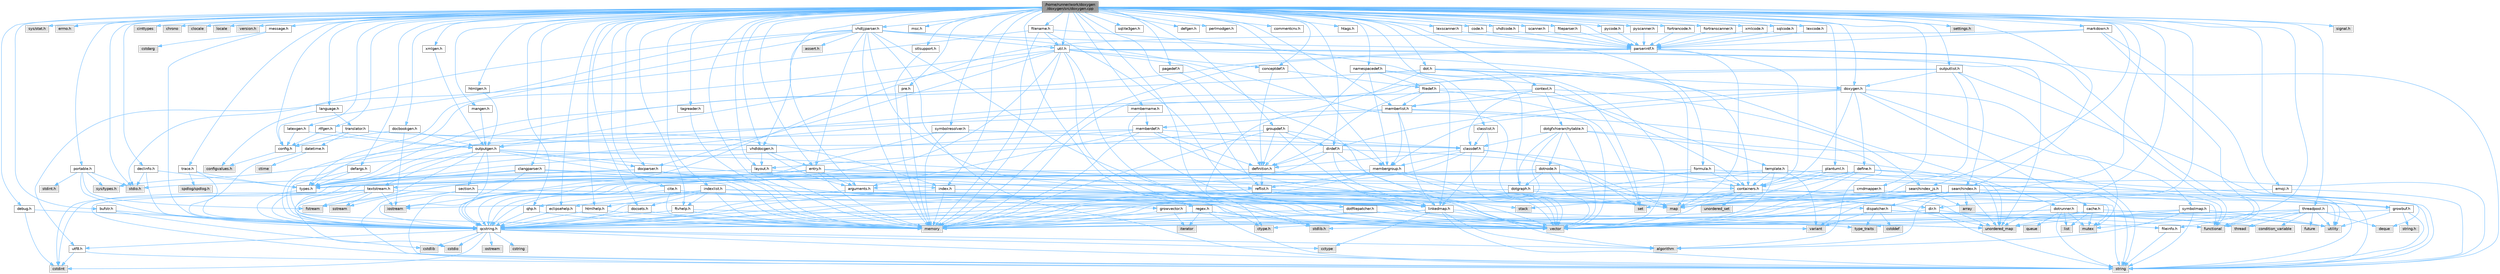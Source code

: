 digraph "/home/runner/work/doxygen/doxygen/src/doxygen.cpp"
{
 // INTERACTIVE_SVG=YES
 // LATEX_PDF_SIZE
  bgcolor="transparent";
  edge [fontname=Helvetica,fontsize=10,labelfontname=Helvetica,labelfontsize=10];
  node [fontname=Helvetica,fontsize=10,shape=box,height=0.2,width=0.4];
  Node1 [label="/home/runner/work/doxygen\l/doxygen/src/doxygen.cpp",height=0.2,width=0.4,color="gray40", fillcolor="grey60", style="filled", fontcolor="black",tooltip=" "];
  Node1 -> Node2 [color="steelblue1",style="solid"];
  Node2 [label="stdio.h",height=0.2,width=0.4,color="grey60", fillcolor="#E0E0E0", style="filled",tooltip=" "];
  Node1 -> Node3 [color="steelblue1",style="solid"];
  Node3 [label="stdlib.h",height=0.2,width=0.4,color="grey60", fillcolor="#E0E0E0", style="filled",tooltip=" "];
  Node1 -> Node4 [color="steelblue1",style="solid"];
  Node4 [label="sys/stat.h",height=0.2,width=0.4,color="grey60", fillcolor="#E0E0E0", style="filled",tooltip=" "];
  Node1 -> Node5 [color="steelblue1",style="solid"];
  Node5 [label="errno.h",height=0.2,width=0.4,color="grey60", fillcolor="#E0E0E0", style="filled",tooltip=" "];
  Node1 -> Node6 [color="steelblue1",style="solid"];
  Node6 [label="algorithm",height=0.2,width=0.4,color="grey60", fillcolor="#E0E0E0", style="filled",tooltip=" "];
  Node1 -> Node7 [color="steelblue1",style="solid"];
  Node7 [label="unordered_map",height=0.2,width=0.4,color="grey60", fillcolor="#E0E0E0", style="filled",tooltip=" "];
  Node1 -> Node8 [color="steelblue1",style="solid"];
  Node8 [label="memory",height=0.2,width=0.4,color="grey60", fillcolor="#E0E0E0", style="filled",tooltip=" "];
  Node1 -> Node9 [color="steelblue1",style="solid"];
  Node9 [label="cinttypes",height=0.2,width=0.4,color="grey60", fillcolor="#E0E0E0", style="filled",tooltip=" "];
  Node1 -> Node10 [color="steelblue1",style="solid"];
  Node10 [label="chrono",height=0.2,width=0.4,color="grey60", fillcolor="#E0E0E0", style="filled",tooltip=" "];
  Node1 -> Node11 [color="steelblue1",style="solid"];
  Node11 [label="clocale",height=0.2,width=0.4,color="grey60", fillcolor="#E0E0E0", style="filled",tooltip=" "];
  Node1 -> Node12 [color="steelblue1",style="solid"];
  Node12 [label="locale",height=0.2,width=0.4,color="grey60", fillcolor="#E0E0E0", style="filled",tooltip=" "];
  Node1 -> Node13 [color="steelblue1",style="solid"];
  Node13 [label="version.h",height=0.2,width=0.4,color="grey60", fillcolor="#E0E0E0", style="filled",tooltip=" "];
  Node1 -> Node14 [color="steelblue1",style="solid"];
  Node14 [label="doxygen.h",height=0.2,width=0.4,color="grey40", fillcolor="white", style="filled",URL="$d1/da1/doxygen_8h.html",tooltip=" "];
  Node14 -> Node15 [color="steelblue1",style="solid"];
  Node15 [label="mutex",height=0.2,width=0.4,color="grey60", fillcolor="#E0E0E0", style="filled",tooltip=" "];
  Node14 -> Node16 [color="steelblue1",style="solid"];
  Node16 [label="containers.h",height=0.2,width=0.4,color="grey40", fillcolor="white", style="filled",URL="$d5/d75/containers_8h.html",tooltip=" "];
  Node16 -> Node17 [color="steelblue1",style="solid"];
  Node17 [label="vector",height=0.2,width=0.4,color="grey60", fillcolor="#E0E0E0", style="filled",tooltip=" "];
  Node16 -> Node18 [color="steelblue1",style="solid"];
  Node18 [label="string",height=0.2,width=0.4,color="grey60", fillcolor="#E0E0E0", style="filled",tooltip=" "];
  Node16 -> Node19 [color="steelblue1",style="solid"];
  Node19 [label="set",height=0.2,width=0.4,color="grey60", fillcolor="#E0E0E0", style="filled",tooltip=" "];
  Node16 -> Node20 [color="steelblue1",style="solid"];
  Node20 [label="map",height=0.2,width=0.4,color="grey60", fillcolor="#E0E0E0", style="filled",tooltip=" "];
  Node16 -> Node21 [color="steelblue1",style="solid"];
  Node21 [label="unordered_set",height=0.2,width=0.4,color="grey60", fillcolor="#E0E0E0", style="filled",tooltip=" "];
  Node16 -> Node7 [color="steelblue1",style="solid"];
  Node16 -> Node22 [color="steelblue1",style="solid"];
  Node22 [label="stack",height=0.2,width=0.4,color="grey60", fillcolor="#E0E0E0", style="filled",tooltip=" "];
  Node14 -> Node23 [color="steelblue1",style="solid"];
  Node23 [label="membergroup.h",height=0.2,width=0.4,color="grey40", fillcolor="white", style="filled",URL="$d9/d11/membergroup_8h.html",tooltip=" "];
  Node23 -> Node17 [color="steelblue1",style="solid"];
  Node23 -> Node20 [color="steelblue1",style="solid"];
  Node23 -> Node8 [color="steelblue1",style="solid"];
  Node23 -> Node24 [color="steelblue1",style="solid"];
  Node24 [label="types.h",height=0.2,width=0.4,color="grey40", fillcolor="white", style="filled",URL="$d9/d49/types_8h.html",tooltip="This file contains a number of basic enums and types."];
  Node24 -> Node25 [color="steelblue1",style="solid"];
  Node25 [label="qcstring.h",height=0.2,width=0.4,color="grey40", fillcolor="white", style="filled",URL="$d7/d5c/qcstring_8h.html",tooltip=" "];
  Node25 -> Node18 [color="steelblue1",style="solid"];
  Node25 -> Node6 [color="steelblue1",style="solid"];
  Node25 -> Node26 [color="steelblue1",style="solid"];
  Node26 [label="cctype",height=0.2,width=0.4,color="grey60", fillcolor="#E0E0E0", style="filled",tooltip=" "];
  Node25 -> Node27 [color="steelblue1",style="solid"];
  Node27 [label="cstring",height=0.2,width=0.4,color="grey60", fillcolor="#E0E0E0", style="filled",tooltip=" "];
  Node25 -> Node28 [color="steelblue1",style="solid"];
  Node28 [label="cstdio",height=0.2,width=0.4,color="grey60", fillcolor="#E0E0E0", style="filled",tooltip=" "];
  Node25 -> Node29 [color="steelblue1",style="solid"];
  Node29 [label="cstdlib",height=0.2,width=0.4,color="grey60", fillcolor="#E0E0E0", style="filled",tooltip=" "];
  Node25 -> Node30 [color="steelblue1",style="solid"];
  Node30 [label="cstdint",height=0.2,width=0.4,color="grey60", fillcolor="#E0E0E0", style="filled",tooltip=" "];
  Node25 -> Node31 [color="steelblue1",style="solid"];
  Node31 [label="ostream",height=0.2,width=0.4,color="grey60", fillcolor="#E0E0E0", style="filled",tooltip=" "];
  Node25 -> Node32 [color="steelblue1",style="solid"];
  Node32 [label="utf8.h",height=0.2,width=0.4,color="grey40", fillcolor="white", style="filled",URL="$db/d7c/utf8_8h.html",tooltip="Various UTF8 related helper functions."];
  Node32 -> Node30 [color="steelblue1",style="solid"];
  Node32 -> Node18 [color="steelblue1",style="solid"];
  Node23 -> Node33 [color="steelblue1",style="solid"];
  Node33 [label="reflist.h",height=0.2,width=0.4,color="grey40", fillcolor="white", style="filled",URL="$d1/d02/reflist_8h.html",tooltip=" "];
  Node33 -> Node17 [color="steelblue1",style="solid"];
  Node33 -> Node7 [color="steelblue1",style="solid"];
  Node33 -> Node8 [color="steelblue1",style="solid"];
  Node33 -> Node25 [color="steelblue1",style="solid"];
  Node33 -> Node34 [color="steelblue1",style="solid"];
  Node34 [label="linkedmap.h",height=0.2,width=0.4,color="grey40", fillcolor="white", style="filled",URL="$da/de1/linkedmap_8h.html",tooltip=" "];
  Node34 -> Node7 [color="steelblue1",style="solid"];
  Node34 -> Node17 [color="steelblue1",style="solid"];
  Node34 -> Node8 [color="steelblue1",style="solid"];
  Node34 -> Node18 [color="steelblue1",style="solid"];
  Node34 -> Node6 [color="steelblue1",style="solid"];
  Node34 -> Node26 [color="steelblue1",style="solid"];
  Node34 -> Node25 [color="steelblue1",style="solid"];
  Node14 -> Node35 [color="steelblue1",style="solid"];
  Node35 [label="dirdef.h",height=0.2,width=0.4,color="grey40", fillcolor="white", style="filled",URL="$d6/d15/dirdef_8h.html",tooltip=" "];
  Node35 -> Node17 [color="steelblue1",style="solid"];
  Node35 -> Node20 [color="steelblue1",style="solid"];
  Node35 -> Node25 [color="steelblue1",style="solid"];
  Node35 -> Node34 [color="steelblue1",style="solid"];
  Node35 -> Node36 [color="steelblue1",style="solid"];
  Node36 [label="definition.h",height=0.2,width=0.4,color="grey40", fillcolor="white", style="filled",URL="$df/da1/definition_8h.html",tooltip=" "];
  Node36 -> Node17 [color="steelblue1",style="solid"];
  Node36 -> Node24 [color="steelblue1",style="solid"];
  Node36 -> Node33 [color="steelblue1",style="solid"];
  Node14 -> Node37 [color="steelblue1",style="solid"];
  Node37 [label="memberlist.h",height=0.2,width=0.4,color="grey40", fillcolor="white", style="filled",URL="$dd/d78/memberlist_8h.html",tooltip=" "];
  Node37 -> Node17 [color="steelblue1",style="solid"];
  Node37 -> Node6 [color="steelblue1",style="solid"];
  Node37 -> Node38 [color="steelblue1",style="solid"];
  Node38 [label="memberdef.h",height=0.2,width=0.4,color="grey40", fillcolor="white", style="filled",URL="$d4/d46/memberdef_8h.html",tooltip=" "];
  Node38 -> Node17 [color="steelblue1",style="solid"];
  Node38 -> Node8 [color="steelblue1",style="solid"];
  Node38 -> Node39 [color="steelblue1",style="solid"];
  Node39 [label="sys/types.h",height=0.2,width=0.4,color="grey60", fillcolor="#E0E0E0", style="filled",tooltip=" "];
  Node38 -> Node24 [color="steelblue1",style="solid"];
  Node38 -> Node36 [color="steelblue1",style="solid"];
  Node38 -> Node40 [color="steelblue1",style="solid"];
  Node40 [label="arguments.h",height=0.2,width=0.4,color="grey40", fillcolor="white", style="filled",URL="$df/d9b/arguments_8h.html",tooltip=" "];
  Node40 -> Node17 [color="steelblue1",style="solid"];
  Node40 -> Node25 [color="steelblue1",style="solid"];
  Node38 -> Node41 [color="steelblue1",style="solid"];
  Node41 [label="classdef.h",height=0.2,width=0.4,color="grey40", fillcolor="white", style="filled",URL="$d1/da6/classdef_8h.html",tooltip=" "];
  Node41 -> Node17 [color="steelblue1",style="solid"];
  Node41 -> Node19 [color="steelblue1",style="solid"];
  Node41 -> Node16 [color="steelblue1",style="solid"];
  Node41 -> Node36 [color="steelblue1",style="solid"];
  Node41 -> Node40 [color="steelblue1",style="solid"];
  Node41 -> Node23 [color="steelblue1",style="solid"];
  Node37 -> Node34 [color="steelblue1",style="solid"];
  Node37 -> Node24 [color="steelblue1",style="solid"];
  Node37 -> Node23 [color="steelblue1",style="solid"];
  Node14 -> Node42 [color="steelblue1",style="solid"];
  Node42 [label="define.h",height=0.2,width=0.4,color="grey40", fillcolor="white", style="filled",URL="$df/d67/define_8h.html",tooltip=" "];
  Node42 -> Node17 [color="steelblue1",style="solid"];
  Node42 -> Node8 [color="steelblue1",style="solid"];
  Node42 -> Node18 [color="steelblue1",style="solid"];
  Node42 -> Node7 [color="steelblue1",style="solid"];
  Node42 -> Node25 [color="steelblue1",style="solid"];
  Node42 -> Node16 [color="steelblue1",style="solid"];
  Node14 -> Node43 [color="steelblue1",style="solid"];
  Node43 [label="cache.h",height=0.2,width=0.4,color="grey40", fillcolor="white", style="filled",URL="$d3/d26/cache_8h.html",tooltip=" "];
  Node43 -> Node44 [color="steelblue1",style="solid"];
  Node44 [label="list",height=0.2,width=0.4,color="grey60", fillcolor="#E0E0E0", style="filled",tooltip=" "];
  Node43 -> Node7 [color="steelblue1",style="solid"];
  Node43 -> Node15 [color="steelblue1",style="solid"];
  Node43 -> Node45 [color="steelblue1",style="solid"];
  Node45 [label="utility",height=0.2,width=0.4,color="grey60", fillcolor="#E0E0E0", style="filled",tooltip=" "];
  Node43 -> Node46 [color="steelblue1",style="solid"];
  Node46 [label="ctype.h",height=0.2,width=0.4,color="grey60", fillcolor="#E0E0E0", style="filled",tooltip=" "];
  Node14 -> Node47 [color="steelblue1",style="solid"];
  Node47 [label="symbolmap.h",height=0.2,width=0.4,color="grey40", fillcolor="white", style="filled",URL="$d7/ddd/symbolmap_8h.html",tooltip=" "];
  Node47 -> Node6 [color="steelblue1",style="solid"];
  Node47 -> Node7 [color="steelblue1",style="solid"];
  Node47 -> Node17 [color="steelblue1",style="solid"];
  Node47 -> Node18 [color="steelblue1",style="solid"];
  Node47 -> Node45 [color="steelblue1",style="solid"];
  Node1 -> Node48 [color="steelblue1",style="solid"];
  Node48 [label="scanner.h",height=0.2,width=0.4,color="grey40", fillcolor="white", style="filled",URL="$db/d62/scanner_8h.html",tooltip=" "];
  Node48 -> Node49 [color="steelblue1",style="solid"];
  Node49 [label="parserintf.h",height=0.2,width=0.4,color="grey40", fillcolor="white", style="filled",URL="$da/d55/parserintf_8h.html",tooltip=" "];
  Node49 -> Node50 [color="steelblue1",style="solid"];
  Node50 [label="functional",height=0.2,width=0.4,color="grey60", fillcolor="#E0E0E0", style="filled",tooltip=" "];
  Node49 -> Node8 [color="steelblue1",style="solid"];
  Node49 -> Node20 [color="steelblue1",style="solid"];
  Node49 -> Node18 [color="steelblue1",style="solid"];
  Node49 -> Node24 [color="steelblue1",style="solid"];
  Node49 -> Node16 [color="steelblue1",style="solid"];
  Node1 -> Node51 [color="steelblue1",style="solid"];
  Node51 [label="entry.h",height=0.2,width=0.4,color="grey40", fillcolor="white", style="filled",URL="$d1/dc6/entry_8h.html",tooltip=" "];
  Node51 -> Node17 [color="steelblue1",style="solid"];
  Node51 -> Node8 [color="steelblue1",style="solid"];
  Node51 -> Node52 [color="steelblue1",style="solid"];
  Node52 [label="sstream",height=0.2,width=0.4,color="grey60", fillcolor="#E0E0E0", style="filled",tooltip=" "];
  Node51 -> Node24 [color="steelblue1",style="solid"];
  Node51 -> Node40 [color="steelblue1",style="solid"];
  Node51 -> Node33 [color="steelblue1",style="solid"];
  Node51 -> Node53 [color="steelblue1",style="solid"];
  Node53 [label="textstream.h",height=0.2,width=0.4,color="grey40", fillcolor="white", style="filled",URL="$d4/d7d/textstream_8h.html",tooltip=" "];
  Node53 -> Node18 [color="steelblue1",style="solid"];
  Node53 -> Node54 [color="steelblue1",style="solid"];
  Node54 [label="iostream",height=0.2,width=0.4,color="grey60", fillcolor="#E0E0E0", style="filled",tooltip=" "];
  Node53 -> Node52 [color="steelblue1",style="solid"];
  Node53 -> Node30 [color="steelblue1",style="solid"];
  Node53 -> Node28 [color="steelblue1",style="solid"];
  Node53 -> Node55 [color="steelblue1",style="solid"];
  Node55 [label="fstream",height=0.2,width=0.4,color="grey60", fillcolor="#E0E0E0", style="filled",tooltip=" "];
  Node53 -> Node56 [color="steelblue1",style="solid"];
  Node56 [label="type_traits",height=0.2,width=0.4,color="grey60", fillcolor="#E0E0E0", style="filled",tooltip=" "];
  Node53 -> Node25 [color="steelblue1",style="solid"];
  Node1 -> Node57 [color="steelblue1",style="solid"];
  Node57 [label="index.h",height=0.2,width=0.4,color="grey40", fillcolor="white", style="filled",URL="$d1/db5/index_8h.html",tooltip=" "];
  Node57 -> Node8 [color="steelblue1",style="solid"];
  Node57 -> Node17 [color="steelblue1",style="solid"];
  Node57 -> Node20 [color="steelblue1",style="solid"];
  Node57 -> Node25 [color="steelblue1",style="solid"];
  Node1 -> Node58 [color="steelblue1",style="solid"];
  Node58 [label="indexlist.h",height=0.2,width=0.4,color="grey40", fillcolor="white", style="filled",URL="$d5/d61/indexlist_8h.html",tooltip=" "];
  Node58 -> Node45 [color="steelblue1",style="solid"];
  Node58 -> Node17 [color="steelblue1",style="solid"];
  Node58 -> Node8 [color="steelblue1",style="solid"];
  Node58 -> Node15 [color="steelblue1",style="solid"];
  Node58 -> Node59 [color="steelblue1",style="solid"];
  Node59 [label="variant",height=0.2,width=0.4,color="grey60", fillcolor="#E0E0E0", style="filled",tooltip=" "];
  Node58 -> Node25 [color="steelblue1",style="solid"];
  Node58 -> Node60 [color="steelblue1",style="solid"];
  Node60 [label="dispatcher.h",height=0.2,width=0.4,color="grey40", fillcolor="white", style="filled",URL="$da/d73/dispatcher_8h.html",tooltip=" "];
  Node60 -> Node61 [color="steelblue1",style="solid"];
  Node61 [label="cstddef",height=0.2,width=0.4,color="grey60", fillcolor="#E0E0E0", style="filled",tooltip=" "];
  Node60 -> Node45 [color="steelblue1",style="solid"];
  Node60 -> Node50 [color="steelblue1",style="solid"];
  Node60 -> Node59 [color="steelblue1",style="solid"];
  Node60 -> Node56 [color="steelblue1",style="solid"];
  Node58 -> Node62 [color="steelblue1",style="solid"];
  Node62 [label="docsets.h",height=0.2,width=0.4,color="grey40", fillcolor="white", style="filled",URL="$d1/db2/docsets_8h.html",tooltip=" "];
  Node62 -> Node8 [color="steelblue1",style="solid"];
  Node62 -> Node25 [color="steelblue1",style="solid"];
  Node58 -> Node63 [color="steelblue1",style="solid"];
  Node63 [label="eclipsehelp.h",height=0.2,width=0.4,color="grey40", fillcolor="white", style="filled",URL="$db/d9e/eclipsehelp_8h.html",tooltip=" "];
  Node63 -> Node8 [color="steelblue1",style="solid"];
  Node63 -> Node25 [color="steelblue1",style="solid"];
  Node58 -> Node64 [color="steelblue1",style="solid"];
  Node64 [label="ftvhelp.h",height=0.2,width=0.4,color="grey40", fillcolor="white", style="filled",URL="$d2/d4a/ftvhelp_8h.html",tooltip=" "];
  Node64 -> Node8 [color="steelblue1",style="solid"];
  Node64 -> Node17 [color="steelblue1",style="solid"];
  Node64 -> Node25 [color="steelblue1",style="solid"];
  Node58 -> Node65 [color="steelblue1",style="solid"];
  Node65 [label="htmlhelp.h",height=0.2,width=0.4,color="grey40", fillcolor="white", style="filled",URL="$d8/dc3/htmlhelp_8h.html",tooltip=" "];
  Node65 -> Node8 [color="steelblue1",style="solid"];
  Node65 -> Node25 [color="steelblue1",style="solid"];
  Node58 -> Node66 [color="steelblue1",style="solid"];
  Node66 [label="qhp.h",height=0.2,width=0.4,color="grey40", fillcolor="white", style="filled",URL="$dc/d20/qhp_8h.html",tooltip=" "];
  Node66 -> Node8 [color="steelblue1",style="solid"];
  Node66 -> Node25 [color="steelblue1",style="solid"];
  Node1 -> Node67 [color="steelblue1",style="solid"];
  Node67 [label="message.h",height=0.2,width=0.4,color="grey40", fillcolor="white", style="filled",URL="$d2/d0d/message_8h.html",tooltip=" "];
  Node67 -> Node68 [color="steelblue1",style="solid"];
  Node68 [label="cstdarg",height=0.2,width=0.4,color="grey60", fillcolor="#E0E0E0", style="filled",tooltip=" "];
  Node67 -> Node25 [color="steelblue1",style="solid"];
  Node1 -> Node69 [color="steelblue1",style="solid"];
  Node69 [label="config.h",height=0.2,width=0.4,color="grey40", fillcolor="white", style="filled",URL="$db/d16/config_8h.html",tooltip=" "];
  Node69 -> Node70 [color="steelblue1",style="solid"];
  Node70 [label="configvalues.h",height=0.2,width=0.4,color="grey60", fillcolor="#E0E0E0", style="filled",tooltip=" "];
  Node1 -> Node71 [color="steelblue1",style="solid"];
  Node71 [label="util.h",height=0.2,width=0.4,color="grey40", fillcolor="white", style="filled",URL="$d8/d3c/util_8h.html",tooltip="A bunch of utility functions."];
  Node71 -> Node8 [color="steelblue1",style="solid"];
  Node71 -> Node7 [color="steelblue1",style="solid"];
  Node71 -> Node6 [color="steelblue1",style="solid"];
  Node71 -> Node50 [color="steelblue1",style="solid"];
  Node71 -> Node55 [color="steelblue1",style="solid"];
  Node71 -> Node46 [color="steelblue1",style="solid"];
  Node71 -> Node24 [color="steelblue1",style="solid"];
  Node71 -> Node72 [color="steelblue1",style="solid"];
  Node72 [label="docparser.h",height=0.2,width=0.4,color="grey40", fillcolor="white", style="filled",URL="$de/d9c/docparser_8h.html",tooltip=" "];
  Node72 -> Node2 [color="steelblue1",style="solid"];
  Node72 -> Node8 [color="steelblue1",style="solid"];
  Node72 -> Node25 [color="steelblue1",style="solid"];
  Node72 -> Node73 [color="steelblue1",style="solid"];
  Node73 [label="growvector.h",height=0.2,width=0.4,color="grey40", fillcolor="white", style="filled",URL="$d7/d50/growvector_8h.html",tooltip=" "];
  Node73 -> Node17 [color="steelblue1",style="solid"];
  Node73 -> Node8 [color="steelblue1",style="solid"];
  Node73 -> Node74 [color="steelblue1",style="solid"];
  Node74 [label="iterator",height=0.2,width=0.4,color="grey60", fillcolor="#E0E0E0", style="filled",tooltip=" "];
  Node71 -> Node16 [color="steelblue1",style="solid"];
  Node71 -> Node75 [color="steelblue1",style="solid"];
  Node75 [label="outputgen.h",height=0.2,width=0.4,color="grey40", fillcolor="white", style="filled",URL="$df/d06/outputgen_8h.html",tooltip=" "];
  Node75 -> Node8 [color="steelblue1",style="solid"];
  Node75 -> Node22 [color="steelblue1",style="solid"];
  Node75 -> Node54 [color="steelblue1",style="solid"];
  Node75 -> Node55 [color="steelblue1",style="solid"];
  Node75 -> Node24 [color="steelblue1",style="solid"];
  Node75 -> Node57 [color="steelblue1",style="solid"];
  Node75 -> Node76 [color="steelblue1",style="solid"];
  Node76 [label="section.h",height=0.2,width=0.4,color="grey40", fillcolor="white", style="filled",URL="$d1/d2a/section_8h.html",tooltip=" "];
  Node76 -> Node18 [color="steelblue1",style="solid"];
  Node76 -> Node7 [color="steelblue1",style="solid"];
  Node76 -> Node25 [color="steelblue1",style="solid"];
  Node76 -> Node34 [color="steelblue1",style="solid"];
  Node75 -> Node53 [color="steelblue1",style="solid"];
  Node75 -> Node72 [color="steelblue1",style="solid"];
  Node71 -> Node77 [color="steelblue1",style="solid"];
  Node77 [label="regex.h",height=0.2,width=0.4,color="grey40", fillcolor="white", style="filled",URL="$d1/d21/regex_8h.html",tooltip=" "];
  Node77 -> Node8 [color="steelblue1",style="solid"];
  Node77 -> Node18 [color="steelblue1",style="solid"];
  Node77 -> Node17 [color="steelblue1",style="solid"];
  Node77 -> Node74 [color="steelblue1",style="solid"];
  Node71 -> Node78 [color="steelblue1",style="solid"];
  Node78 [label="conceptdef.h",height=0.2,width=0.4,color="grey40", fillcolor="white", style="filled",URL="$da/df1/conceptdef_8h.html",tooltip=" "];
  Node78 -> Node36 [color="steelblue1",style="solid"];
  Node78 -> Node79 [color="steelblue1",style="solid"];
  Node79 [label="filedef.h",height=0.2,width=0.4,color="grey40", fillcolor="white", style="filled",URL="$d4/d3a/filedef_8h.html",tooltip=" "];
  Node79 -> Node19 [color="steelblue1",style="solid"];
  Node79 -> Node36 [color="steelblue1",style="solid"];
  Node79 -> Node37 [color="steelblue1",style="solid"];
  Node79 -> Node16 [color="steelblue1",style="solid"];
  Node1 -> Node80 [color="steelblue1",style="solid"];
  Node80 [label="pre.h",height=0.2,width=0.4,color="grey40", fillcolor="white", style="filled",URL="$d3/dbd/pre_8h.html",tooltip=" "];
  Node80 -> Node8 [color="steelblue1",style="solid"];
  Node1 -> Node81 [color="steelblue1",style="solid"];
  Node81 [label="tagreader.h",height=0.2,width=0.4,color="grey40", fillcolor="white", style="filled",URL="$d5/d61/tagreader_8h.html",tooltip=" "];
  Node81 -> Node8 [color="steelblue1",style="solid"];
  Node1 -> Node82 [color="steelblue1",style="solid"];
  Node82 [label="dot.h",height=0.2,width=0.4,color="grey40", fillcolor="white", style="filled",URL="$d6/d4a/dot_8h.html",tooltip=" "];
  Node82 -> Node20 [color="steelblue1",style="solid"];
  Node82 -> Node25 [color="steelblue1",style="solid"];
  Node82 -> Node83 [color="steelblue1",style="solid"];
  Node83 [label="dotgraph.h",height=0.2,width=0.4,color="grey40", fillcolor="white", style="filled",URL="$d0/daa/dotgraph_8h.html",tooltip=" "];
  Node83 -> Node54 [color="steelblue1",style="solid"];
  Node83 -> Node20 [color="steelblue1",style="solid"];
  Node83 -> Node25 [color="steelblue1",style="solid"];
  Node83 -> Node84 [color="steelblue1",style="solid"];
  Node84 [label="dir.h",height=0.2,width=0.4,color="grey40", fillcolor="white", style="filled",URL="$df/d9c/dir_8h.html",tooltip=" "];
  Node84 -> Node18 [color="steelblue1",style="solid"];
  Node84 -> Node8 [color="steelblue1",style="solid"];
  Node84 -> Node85 [color="steelblue1",style="solid"];
  Node85 [label="fileinfo.h",height=0.2,width=0.4,color="grey40", fillcolor="white", style="filled",URL="$df/d45/fileinfo_8h.html",tooltip=" "];
  Node85 -> Node18 [color="steelblue1",style="solid"];
  Node82 -> Node86 [color="steelblue1",style="solid"];
  Node86 [label="dotfilepatcher.h",height=0.2,width=0.4,color="grey40", fillcolor="white", style="filled",URL="$d3/d38/dotfilepatcher_8h.html",tooltip=" "];
  Node86 -> Node17 [color="steelblue1",style="solid"];
  Node86 -> Node25 [color="steelblue1",style="solid"];
  Node82 -> Node87 [color="steelblue1",style="solid"];
  Node87 [label="dotrunner.h",height=0.2,width=0.4,color="grey40", fillcolor="white", style="filled",URL="$d2/dd1/dotrunner_8h.html",tooltip=" "];
  Node87 -> Node18 [color="steelblue1",style="solid"];
  Node87 -> Node88 [color="steelblue1",style="solid"];
  Node88 [label="thread",height=0.2,width=0.4,color="grey60", fillcolor="#E0E0E0", style="filled",tooltip=" "];
  Node87 -> Node44 [color="steelblue1",style="solid"];
  Node87 -> Node89 [color="steelblue1",style="solid"];
  Node89 [label="queue",height=0.2,width=0.4,color="grey60", fillcolor="#E0E0E0", style="filled",tooltip=" "];
  Node87 -> Node15 [color="steelblue1",style="solid"];
  Node87 -> Node90 [color="steelblue1",style="solid"];
  Node90 [label="condition_variable",height=0.2,width=0.4,color="grey60", fillcolor="#E0E0E0", style="filled",tooltip=" "];
  Node87 -> Node8 [color="steelblue1",style="solid"];
  Node87 -> Node25 [color="steelblue1",style="solid"];
  Node82 -> Node14 [color="steelblue1",style="solid"];
  Node1 -> Node91 [color="steelblue1",style="solid"];
  Node91 [label="msc.h",height=0.2,width=0.4,color="grey40", fillcolor="white", style="filled",URL="$dc/d66/msc_8h.html",tooltip=" "];
  Node1 -> Node72 [color="steelblue1",style="solid"];
  Node1 -> Node35 [color="steelblue1",style="solid"];
  Node1 -> Node92 [color="steelblue1",style="solid"];
  Node92 [label="outputlist.h",height=0.2,width=0.4,color="grey40", fillcolor="white", style="filled",URL="$d2/db9/outputlist_8h.html",tooltip=" "];
  Node92 -> Node45 [color="steelblue1",style="solid"];
  Node92 -> Node17 [color="steelblue1",style="solid"];
  Node92 -> Node8 [color="steelblue1",style="solid"];
  Node92 -> Node75 [color="steelblue1",style="solid"];
  Node92 -> Node93 [color="steelblue1",style="solid"];
  Node93 [label="searchindex.h",height=0.2,width=0.4,color="grey40", fillcolor="white", style="filled",URL="$de/d07/searchindex_8h.html",tooltip="Web server based search engine."];
  Node93 -> Node8 [color="steelblue1",style="solid"];
  Node93 -> Node17 [color="steelblue1",style="solid"];
  Node93 -> Node20 [color="steelblue1",style="solid"];
  Node93 -> Node7 [color="steelblue1",style="solid"];
  Node93 -> Node18 [color="steelblue1",style="solid"];
  Node93 -> Node94 [color="steelblue1",style="solid"];
  Node94 [label="array",height=0.2,width=0.4,color="grey60", fillcolor="#E0E0E0", style="filled",tooltip=" "];
  Node93 -> Node59 [color="steelblue1",style="solid"];
  Node93 -> Node25 [color="steelblue1",style="solid"];
  Node93 -> Node95 [color="steelblue1",style="solid"];
  Node95 [label="growbuf.h",height=0.2,width=0.4,color="grey40", fillcolor="white", style="filled",URL="$dd/d72/growbuf_8h.html",tooltip=" "];
  Node95 -> Node45 [color="steelblue1",style="solid"];
  Node95 -> Node3 [color="steelblue1",style="solid"];
  Node95 -> Node96 [color="steelblue1",style="solid"];
  Node96 [label="string.h",height=0.2,width=0.4,color="grey60", fillcolor="#E0E0E0", style="filled",tooltip=" "];
  Node95 -> Node18 [color="steelblue1",style="solid"];
  Node93 -> Node60 [color="steelblue1",style="solid"];
  Node92 -> Node14 [color="steelblue1",style="solid"];
  Node1 -> Node97 [color="steelblue1",style="solid"];
  Node97 [label="declinfo.h",height=0.2,width=0.4,color="grey40", fillcolor="white", style="filled",URL="$d2/d4b/declinfo_8h.html",tooltip=" "];
  Node97 -> Node2 [color="steelblue1",style="solid"];
  Node97 -> Node25 [color="steelblue1",style="solid"];
  Node97 -> Node24 [color="steelblue1",style="solid"];
  Node1 -> Node98 [color="steelblue1",style="solid"];
  Node98 [label="htmlgen.h",height=0.2,width=0.4,color="grey40", fillcolor="white", style="filled",URL="$d8/d56/htmlgen_8h.html",tooltip=" "];
  Node98 -> Node75 [color="steelblue1",style="solid"];
  Node1 -> Node99 [color="steelblue1",style="solid"];
  Node99 [label="latexgen.h",height=0.2,width=0.4,color="grey40", fillcolor="white", style="filled",URL="$d6/d9c/latexgen_8h.html",tooltip=" "];
  Node99 -> Node69 [color="steelblue1",style="solid"];
  Node99 -> Node75 [color="steelblue1",style="solid"];
  Node1 -> Node100 [color="steelblue1",style="solid"];
  Node100 [label="mangen.h",height=0.2,width=0.4,color="grey40", fillcolor="white", style="filled",URL="$da/dc0/mangen_8h.html",tooltip=" "];
  Node100 -> Node75 [color="steelblue1",style="solid"];
  Node1 -> Node101 [color="steelblue1",style="solid"];
  Node101 [label="language.h",height=0.2,width=0.4,color="grey40", fillcolor="white", style="filled",URL="$d8/dce/language_8h.html",tooltip=" "];
  Node101 -> Node102 [color="steelblue1",style="solid"];
  Node102 [label="translator.h",height=0.2,width=0.4,color="grey40", fillcolor="white", style="filled",URL="$d9/df1/translator_8h.html",tooltip=" "];
  Node102 -> Node41 [color="steelblue1",style="solid"];
  Node102 -> Node69 [color="steelblue1",style="solid"];
  Node102 -> Node103 [color="steelblue1",style="solid"];
  Node103 [label="datetime.h",height=0.2,width=0.4,color="grey40", fillcolor="white", style="filled",URL="$de/d1b/datetime_8h.html",tooltip=" "];
  Node103 -> Node104 [color="steelblue1",style="solid"];
  Node104 [label="ctime",height=0.2,width=0.4,color="grey60", fillcolor="#E0E0E0", style="filled",tooltip=" "];
  Node103 -> Node25 [color="steelblue1",style="solid"];
  Node102 -> Node57 [color="steelblue1",style="solid"];
  Node101 -> Node70 [color="steelblue1",style="solid"];
  Node1 -> Node105 [color="steelblue1",style="solid"];
  Node105 [label="debug.h",height=0.2,width=0.4,color="grey40", fillcolor="white", style="filled",URL="$db/d16/debug_8h.html",tooltip=" "];
  Node105 -> Node30 [color="steelblue1",style="solid"];
  Node105 -> Node25 [color="steelblue1",style="solid"];
  Node1 -> Node65 [color="steelblue1",style="solid"];
  Node1 -> Node66 [color="steelblue1",style="solid"];
  Node1 -> Node64 [color="steelblue1",style="solid"];
  Node1 -> Node106 [color="steelblue1",style="solid"];
  Node106 [label="defargs.h",height=0.2,width=0.4,color="grey40", fillcolor="white", style="filled",URL="$d8/d65/defargs_8h.html",tooltip=" "];
  Node106 -> Node24 [color="steelblue1",style="solid"];
  Node106 -> Node8 [color="steelblue1",style="solid"];
  Node1 -> Node107 [color="steelblue1",style="solid"];
  Node107 [label="rtfgen.h",height=0.2,width=0.4,color="grey40", fillcolor="white", style="filled",URL="$d4/daa/rtfgen_8h.html",tooltip=" "];
  Node107 -> Node69 [color="steelblue1",style="solid"];
  Node107 -> Node75 [color="steelblue1",style="solid"];
  Node1 -> Node108 [color="steelblue1",style="solid"];
  Node108 [label="sqlite3gen.h",height=0.2,width=0.4,color="grey40", fillcolor="white", style="filled",URL="$d1/d0c/sqlite3gen_8h.html",tooltip=" "];
  Node1 -> Node109 [color="steelblue1",style="solid"];
  Node109 [label="xmlgen.h",height=0.2,width=0.4,color="grey40", fillcolor="white", style="filled",URL="$d9/d67/xmlgen_8h.html",tooltip=" "];
  Node109 -> Node75 [color="steelblue1",style="solid"];
  Node1 -> Node110 [color="steelblue1",style="solid"];
  Node110 [label="docbookgen.h",height=0.2,width=0.4,color="grey40", fillcolor="white", style="filled",URL="$de/dea/docbookgen_8h.html",tooltip=" "];
  Node110 -> Node54 [color="steelblue1",style="solid"];
  Node110 -> Node69 [color="steelblue1",style="solid"];
  Node110 -> Node75 [color="steelblue1",style="solid"];
  Node1 -> Node111 [color="steelblue1",style="solid"];
  Node111 [label="defgen.h",height=0.2,width=0.4,color="grey40", fillcolor="white", style="filled",URL="$d2/d59/defgen_8h.html",tooltip=" "];
  Node1 -> Node112 [color="steelblue1",style="solid"];
  Node112 [label="perlmodgen.h",height=0.2,width=0.4,color="grey40", fillcolor="white", style="filled",URL="$df/d82/perlmodgen_8h.html",tooltip=" "];
  Node1 -> Node33 [color="steelblue1",style="solid"];
  Node1 -> Node113 [color="steelblue1",style="solid"];
  Node113 [label="pagedef.h",height=0.2,width=0.4,color="grey40", fillcolor="white", style="filled",URL="$dd/d66/pagedef_8h.html",tooltip=" "];
  Node113 -> Node36 [color="steelblue1",style="solid"];
  Node1 -> Node114 [color="steelblue1",style="solid"];
  Node114 [label="bufstr.h",height=0.2,width=0.4,color="grey40", fillcolor="white", style="filled",URL="$d4/de5/bufstr_8h.html",tooltip=" "];
  Node114 -> Node29 [color="steelblue1",style="solid"];
  Node114 -> Node25 [color="steelblue1",style="solid"];
  Node1 -> Node115 [color="steelblue1",style="solid"];
  Node115 [label="commentcnv.h",height=0.2,width=0.4,color="grey40", fillcolor="white", style="filled",URL="$de/d9a/commentcnv_8h.html",tooltip="First pass comment processing."];
  Node1 -> Node116 [color="steelblue1",style="solid"];
  Node116 [label="cmdmapper.h",height=0.2,width=0.4,color="grey40", fillcolor="white", style="filled",URL="$d3/d42/cmdmapper_8h.html",tooltip=" "];
  Node116 -> Node20 [color="steelblue1",style="solid"];
  Node116 -> Node18 [color="steelblue1",style="solid"];
  Node116 -> Node25 [color="steelblue1",style="solid"];
  Node1 -> Node93 [color="steelblue1",style="solid"];
  Node1 -> Node117 [color="steelblue1",style="solid"];
  Node117 [label="searchindex_js.h",height=0.2,width=0.4,color="grey40", fillcolor="white", style="filled",URL="$dd/de5/searchindex__js_8h.html",tooltip="Javascript based search engine."];
  Node117 -> Node94 [color="steelblue1",style="solid"];
  Node117 -> Node17 [color="steelblue1",style="solid"];
  Node117 -> Node20 [color="steelblue1",style="solid"];
  Node117 -> Node18 [color="steelblue1",style="solid"];
  Node117 -> Node50 [color="steelblue1",style="solid"];
  Node117 -> Node25 [color="steelblue1",style="solid"];
  Node1 -> Node49 [color="steelblue1",style="solid"];
  Node1 -> Node118 [color="steelblue1",style="solid"];
  Node118 [label="htags.h",height=0.2,width=0.4,color="grey40", fillcolor="white", style="filled",URL="$d7/d85/htags_8h.html",tooltip=" "];
  Node1 -> Node119 [color="steelblue1",style="solid"];
  Node119 [label="pycode.h",height=0.2,width=0.4,color="grey40", fillcolor="white", style="filled",URL="$d8/da2/pycode_8h.html",tooltip=" "];
  Node119 -> Node49 [color="steelblue1",style="solid"];
  Node1 -> Node120 [color="steelblue1",style="solid"];
  Node120 [label="pyscanner.h",height=0.2,width=0.4,color="grey40", fillcolor="white", style="filled",URL="$d8/d4b/pyscanner_8h.html",tooltip=" "];
  Node120 -> Node49 [color="steelblue1",style="solid"];
  Node1 -> Node121 [color="steelblue1",style="solid"];
  Node121 [label="fortrancode.h",height=0.2,width=0.4,color="grey40", fillcolor="white", style="filled",URL="$da/d06/fortrancode_8h.html",tooltip=" "];
  Node121 -> Node49 [color="steelblue1",style="solid"];
  Node1 -> Node122 [color="steelblue1",style="solid"];
  Node122 [label="fortranscanner.h",height=0.2,width=0.4,color="grey40", fillcolor="white", style="filled",URL="$d9/d7b/fortranscanner_8h.html",tooltip=" "];
  Node122 -> Node49 [color="steelblue1",style="solid"];
  Node1 -> Node123 [color="steelblue1",style="solid"];
  Node123 [label="xmlcode.h",height=0.2,width=0.4,color="grey40", fillcolor="white", style="filled",URL="$d3/de2/xmlcode_8h.html",tooltip=" "];
  Node123 -> Node49 [color="steelblue1",style="solid"];
  Node1 -> Node124 [color="steelblue1",style="solid"];
  Node124 [label="sqlcode.h",height=0.2,width=0.4,color="grey40", fillcolor="white", style="filled",URL="$d1/db2/sqlcode_8h.html",tooltip=" "];
  Node124 -> Node49 [color="steelblue1",style="solid"];
  Node1 -> Node125 [color="steelblue1",style="solid"];
  Node125 [label="lexcode.h",height=0.2,width=0.4,color="grey40", fillcolor="white", style="filled",URL="$d0/dec/lexcode_8h.html",tooltip=" "];
  Node125 -> Node49 [color="steelblue1",style="solid"];
  Node1 -> Node126 [color="steelblue1",style="solid"];
  Node126 [label="lexscanner.h",height=0.2,width=0.4,color="grey40", fillcolor="white", style="filled",URL="$d9/dd0/lexscanner_8h.html",tooltip=" "];
  Node126 -> Node49 [color="steelblue1",style="solid"];
  Node1 -> Node127 [color="steelblue1",style="solid"];
  Node127 [label="code.h",height=0.2,width=0.4,color="grey40", fillcolor="white", style="filled",URL="$dd/dd8/code_8h.html",tooltip=" "];
  Node127 -> Node49 [color="steelblue1",style="solid"];
  Node1 -> Node128 [color="steelblue1",style="solid"];
  Node128 [label="portable.h",height=0.2,width=0.4,color="grey40", fillcolor="white", style="filled",URL="$d2/de2/portable_8h.html",tooltip="Portable versions of functions that are platform dependent."];
  Node128 -> Node2 [color="steelblue1",style="solid"];
  Node128 -> Node39 [color="steelblue1",style="solid"];
  Node128 -> Node129 [color="steelblue1",style="solid"];
  Node129 [label="stdint.h",height=0.2,width=0.4,color="grey60", fillcolor="#E0E0E0", style="filled",tooltip=" "];
  Node128 -> Node55 [color="steelblue1",style="solid"];
  Node128 -> Node25 [color="steelblue1",style="solid"];
  Node1 -> Node130 [color="steelblue1",style="solid"];
  Node130 [label="vhdljjparser.h",height=0.2,width=0.4,color="grey40", fillcolor="white", style="filled",URL="$d2/d55/vhdljjparser_8h.html",tooltip=" "];
  Node130 -> Node17 [color="steelblue1",style="solid"];
  Node130 -> Node8 [color="steelblue1",style="solid"];
  Node130 -> Node18 [color="steelblue1",style="solid"];
  Node130 -> Node49 [color="steelblue1",style="solid"];
  Node130 -> Node2 [color="steelblue1",style="solid"];
  Node130 -> Node3 [color="steelblue1",style="solid"];
  Node130 -> Node131 [color="steelblue1",style="solid"];
  Node131 [label="assert.h",height=0.2,width=0.4,color="grey60", fillcolor="#E0E0E0", style="filled",tooltip=" "];
  Node130 -> Node46 [color="steelblue1",style="solid"];
  Node130 -> Node24 [color="steelblue1",style="solid"];
  Node130 -> Node51 [color="steelblue1",style="solid"];
  Node130 -> Node132 [color="steelblue1",style="solid"];
  Node132 [label="vhdldocgen.h",height=0.2,width=0.4,color="grey40", fillcolor="white", style="filled",URL="$dd/dec/vhdldocgen_8h.html",tooltip=" "];
  Node132 -> Node25 [color="steelblue1",style="solid"];
  Node132 -> Node133 [color="steelblue1",style="solid"];
  Node133 [label="layout.h",height=0.2,width=0.4,color="grey40", fillcolor="white", style="filled",URL="$db/d51/layout_8h.html",tooltip=" "];
  Node133 -> Node8 [color="steelblue1",style="solid"];
  Node133 -> Node17 [color="steelblue1",style="solid"];
  Node133 -> Node24 [color="steelblue1",style="solid"];
  Node132 -> Node40 [color="steelblue1",style="solid"];
  Node132 -> Node51 [color="steelblue1",style="solid"];
  Node130 -> Node69 [color="steelblue1",style="solid"];
  Node130 -> Node71 [color="steelblue1",style="solid"];
  Node1 -> Node132 [color="steelblue1",style="solid"];
  Node1 -> Node134 [color="steelblue1",style="solid"];
  Node134 [label="vhdlcode.h",height=0.2,width=0.4,color="grey40", fillcolor="white", style="filled",URL="$d7/dfe/vhdlcode_8h.html",tooltip=" "];
  Node134 -> Node49 [color="steelblue1",style="solid"];
  Node1 -> Node63 [color="steelblue1",style="solid"];
  Node1 -> Node135 [color="steelblue1",style="solid"];
  Node135 [label="cite.h",height=0.2,width=0.4,color="grey40", fillcolor="white", style="filled",URL="$d7/d69/cite_8h.html",tooltip=" "];
  Node135 -> Node8 [color="steelblue1",style="solid"];
  Node135 -> Node20 [color="steelblue1",style="solid"];
  Node135 -> Node25 [color="steelblue1",style="solid"];
  Node1 -> Node136 [color="steelblue1",style="solid"];
  Node136 [label="markdown.h",height=0.2,width=0.4,color="grey40", fillcolor="white", style="filled",URL="$d2/d0c/markdown_8h.html",tooltip=" "];
  Node136 -> Node50 [color="steelblue1",style="solid"];
  Node136 -> Node25 [color="steelblue1",style="solid"];
  Node136 -> Node49 [color="steelblue1",style="solid"];
  Node136 -> Node95 [color="steelblue1",style="solid"];
  Node1 -> Node40 [color="steelblue1",style="solid"];
  Node1 -> Node37 [color="steelblue1",style="solid"];
  Node1 -> Node133 [color="steelblue1",style="solid"];
  Node1 -> Node137 [color="steelblue1",style="solid"];
  Node137 [label="groupdef.h",height=0.2,width=0.4,color="grey40", fillcolor="white", style="filled",URL="$d1/de6/groupdef_8h.html",tooltip=" "];
  Node137 -> Node8 [color="steelblue1",style="solid"];
  Node137 -> Node36 [color="steelblue1",style="solid"];
  Node137 -> Node35 [color="steelblue1",style="solid"];
  Node137 -> Node133 [color="steelblue1",style="solid"];
  Node137 -> Node23 [color="steelblue1",style="solid"];
  Node137 -> Node34 [color="steelblue1",style="solid"];
  Node1 -> Node138 [color="steelblue1",style="solid"];
  Node138 [label="classlist.h",height=0.2,width=0.4,color="grey40", fillcolor="white", style="filled",URL="$d2/df8/classlist_8h.html",tooltip=" "];
  Node138 -> Node34 [color="steelblue1",style="solid"];
  Node138 -> Node41 [color="steelblue1",style="solid"];
  Node1 -> Node139 [color="steelblue1",style="solid"];
  Node139 [label="namespacedef.h",height=0.2,width=0.4,color="grey40", fillcolor="white", style="filled",URL="$d7/d97/namespacedef_8h.html",tooltip=" "];
  Node139 -> Node19 [color="steelblue1",style="solid"];
  Node139 -> Node36 [color="steelblue1",style="solid"];
  Node139 -> Node79 [color="steelblue1",style="solid"];
  Node139 -> Node34 [color="steelblue1",style="solid"];
  Node139 -> Node23 [color="steelblue1",style="solid"];
  Node1 -> Node140 [color="steelblue1",style="solid"];
  Node140 [label="filename.h",height=0.2,width=0.4,color="grey40", fillcolor="white", style="filled",URL="$dc/dd6/filename_8h.html",tooltip=" "];
  Node140 -> Node8 [color="steelblue1",style="solid"];
  Node140 -> Node17 [color="steelblue1",style="solid"];
  Node140 -> Node34 [color="steelblue1",style="solid"];
  Node140 -> Node32 [color="steelblue1",style="solid"];
  Node140 -> Node71 [color="steelblue1",style="solid"];
  Node1 -> Node141 [color="steelblue1",style="solid"];
  Node141 [label="membername.h",height=0.2,width=0.4,color="grey40", fillcolor="white", style="filled",URL="$d7/dfc/membername_8h.html",tooltip=" "];
  Node141 -> Node38 [color="steelblue1",style="solid"];
  Node141 -> Node34 [color="steelblue1",style="solid"];
  Node1 -> Node23 [color="steelblue1",style="solid"];
  Node1 -> Node62 [color="steelblue1",style="solid"];
  Node1 -> Node142 [color="steelblue1",style="solid"];
  Node142 [label="formula.h",height=0.2,width=0.4,color="grey40", fillcolor="white", style="filled",URL="$d3/d9a/formula_8h.html",tooltip=" "];
  Node142 -> Node8 [color="steelblue1",style="solid"];
  Node142 -> Node18 [color="steelblue1",style="solid"];
  Node142 -> Node25 [color="steelblue1",style="solid"];
  Node142 -> Node16 [color="steelblue1",style="solid"];
  Node1 -> Node143 [color="steelblue1",style="solid"];
  Node143 [label="settings.h",height=0.2,width=0.4,color="grey60", fillcolor="#E0E0E0", style="filled",tooltip=" "];
  Node1 -> Node144 [color="steelblue1",style="solid"];
  Node144 [label="context.h",height=0.2,width=0.4,color="grey40", fillcolor="white", style="filled",URL="$dc/d1e/context_8h.html",tooltip=" "];
  Node144 -> Node24 [color="steelblue1",style="solid"];
  Node144 -> Node145 [color="steelblue1",style="solid"];
  Node145 [label="template.h",height=0.2,width=0.4,color="grey40", fillcolor="white", style="filled",URL="$de/db8/template_8h.html",tooltip=" "];
  Node145 -> Node17 [color="steelblue1",style="solid"];
  Node145 -> Node8 [color="steelblue1",style="solid"];
  Node145 -> Node50 [color="steelblue1",style="solid"];
  Node145 -> Node59 [color="steelblue1",style="solid"];
  Node145 -> Node25 [color="steelblue1",style="solid"];
  Node145 -> Node16 [color="steelblue1",style="solid"];
  Node144 -> Node41 [color="steelblue1",style="solid"];
  Node144 -> Node117 [color="steelblue1",style="solid"];
  Node144 -> Node37 [color="steelblue1",style="solid"];
  Node144 -> Node146 [color="steelblue1",style="solid"];
  Node146 [label="dotgfxhierarchytable.h",height=0.2,width=0.4,color="grey40", fillcolor="white", style="filled",URL="$d2/de7/dotgfxhierarchytable_8h.html",tooltip=" "];
  Node146 -> Node8 [color="steelblue1",style="solid"];
  Node146 -> Node18 [color="steelblue1",style="solid"];
  Node146 -> Node7 [color="steelblue1",style="solid"];
  Node146 -> Node17 [color="steelblue1",style="solid"];
  Node146 -> Node41 [color="steelblue1",style="solid"];
  Node146 -> Node83 [color="steelblue1",style="solid"];
  Node146 -> Node147 [color="steelblue1",style="solid"];
  Node147 [label="dotnode.h",height=0.2,width=0.4,color="grey40", fillcolor="white", style="filled",URL="$d8/d3b/dotnode_8h.html",tooltip=" "];
  Node147 -> Node17 [color="steelblue1",style="solid"];
  Node147 -> Node20 [color="steelblue1",style="solid"];
  Node147 -> Node148 [color="steelblue1",style="solid"];
  Node148 [label="deque",height=0.2,width=0.4,color="grey60", fillcolor="#E0E0E0", style="filled",tooltip=" "];
  Node147 -> Node54 [color="steelblue1",style="solid"];
  Node147 -> Node24 [color="steelblue1",style="solid"];
  Node147 -> Node83 [color="steelblue1",style="solid"];
  Node1 -> Node149 [color="steelblue1",style="solid"];
  Node149 [label="fileparser.h",height=0.2,width=0.4,color="grey40", fillcolor="white", style="filled",URL="$d5/dc5/fileparser_8h.html",tooltip=" "];
  Node149 -> Node49 [color="steelblue1",style="solid"];
  Node1 -> Node150 [color="steelblue1",style="solid"];
  Node150 [label="emoji.h",height=0.2,width=0.4,color="grey40", fillcolor="white", style="filled",URL="$d6/dd3/emoji_8h.html",tooltip=" "];
  Node150 -> Node20 [color="steelblue1",style="solid"];
  Node150 -> Node18 [color="steelblue1",style="solid"];
  Node1 -> Node151 [color="steelblue1",style="solid"];
  Node151 [label="plantuml.h",height=0.2,width=0.4,color="grey40", fillcolor="white", style="filled",URL="$d3/dde/plantuml_8h.html",tooltip=" "];
  Node151 -> Node20 [color="steelblue1",style="solid"];
  Node151 -> Node18 [color="steelblue1",style="solid"];
  Node151 -> Node16 [color="steelblue1",style="solid"];
  Node151 -> Node25 [color="steelblue1",style="solid"];
  Node1 -> Node152 [color="steelblue1",style="solid"];
  Node152 [label="stlsupport.h",height=0.2,width=0.4,color="grey40", fillcolor="white", style="filled",URL="$d1/d8b/stlsupport_8h.html",tooltip=" "];
  Node152 -> Node8 [color="steelblue1",style="solid"];
  Node1 -> Node153 [color="steelblue1",style="solid"];
  Node153 [label="threadpool.h",height=0.2,width=0.4,color="grey40", fillcolor="white", style="filled",URL="$d3/d40/threadpool_8h.html",tooltip=" "];
  Node153 -> Node90 [color="steelblue1",style="solid"];
  Node153 -> Node148 [color="steelblue1",style="solid"];
  Node153 -> Node50 [color="steelblue1",style="solid"];
  Node153 -> Node154 [color="steelblue1",style="solid"];
  Node154 [label="future",height=0.2,width=0.4,color="grey60", fillcolor="#E0E0E0", style="filled",tooltip=" "];
  Node153 -> Node15 [color="steelblue1",style="solid"];
  Node153 -> Node88 [color="steelblue1",style="solid"];
  Node153 -> Node56 [color="steelblue1",style="solid"];
  Node153 -> Node45 [color="steelblue1",style="solid"];
  Node153 -> Node17 [color="steelblue1",style="solid"];
  Node1 -> Node155 [color="steelblue1",style="solid"];
  Node155 [label="clangparser.h",height=0.2,width=0.4,color="grey40", fillcolor="white", style="filled",URL="$d5/df7/clangparser_8h.html",tooltip=" "];
  Node155 -> Node16 [color="steelblue1",style="solid"];
  Node155 -> Node24 [color="steelblue1",style="solid"];
  Node155 -> Node8 [color="steelblue1",style="solid"];
  Node155 -> Node18 [color="steelblue1",style="solid"];
  Node155 -> Node30 [color="steelblue1",style="solid"];
  Node1 -> Node156 [color="steelblue1",style="solid"];
  Node156 [label="symbolresolver.h",height=0.2,width=0.4,color="grey40", fillcolor="white", style="filled",URL="$d9/db2/symbolresolver_8h.html",tooltip=" "];
  Node156 -> Node8 [color="steelblue1",style="solid"];
  Node156 -> Node25 [color="steelblue1",style="solid"];
  Node156 -> Node41 [color="steelblue1",style="solid"];
  Node1 -> Node77 [color="steelblue1",style="solid"];
  Node1 -> Node85 [color="steelblue1",style="solid"];
  Node1 -> Node84 [color="steelblue1",style="solid"];
  Node1 -> Node78 [color="steelblue1",style="solid"];
  Node1 -> Node157 [color="steelblue1",style="solid"];
  Node157 [label="trace.h",height=0.2,width=0.4,color="grey40", fillcolor="white", style="filled",URL="$d1/d1b/trace_8h.html",tooltip=" "];
  Node157 -> Node158 [color="steelblue1",style="solid"];
  Node158 [label="spdlog/spdlog.h",height=0.2,width=0.4,color="grey60", fillcolor="#E0E0E0", style="filled",tooltip=" "];
  Node157 -> Node24 [color="steelblue1",style="solid"];
  Node157 -> Node25 [color="steelblue1",style="solid"];
  Node1 -> Node159 [color="steelblue1",style="solid"];
  Node159 [label="signal.h",height=0.2,width=0.4,color="grey60", fillcolor="#E0E0E0", style="filled",tooltip=" "];
}
